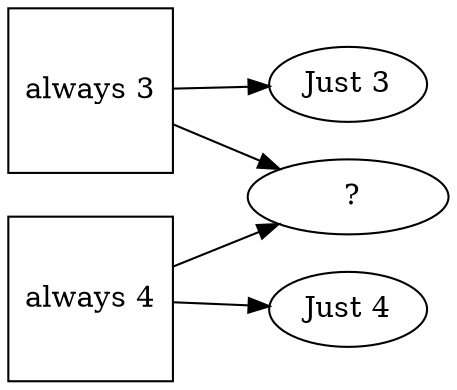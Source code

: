 digraph contradiction {
    graph [rankdir=LR];
    a3 [label="always 3"
       ,shape=square];
    a4 [label="always 4"
       ,shape=square];
    a [label="Just 3"];
    b [label="      ?     "];
    c [label="Just 4"];
    a3 -> a;
    a3 -> b;
    a4 -> b;
    a4 -> c;
}